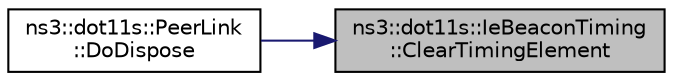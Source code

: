 digraph "ns3::dot11s::IeBeaconTiming::ClearTimingElement"
{
 // LATEX_PDF_SIZE
  edge [fontname="Helvetica",fontsize="10",labelfontname="Helvetica",labelfontsize="10"];
  node [fontname="Helvetica",fontsize="10",shape=record];
  rankdir="RL";
  Node1 [label="ns3::dot11s::IeBeaconTiming\l::ClearTimingElement",height=0.2,width=0.4,color="black", fillcolor="grey75", style="filled", fontcolor="black",tooltip="Clear timing element."];
  Node1 -> Node2 [dir="back",color="midnightblue",fontsize="10",style="solid",fontname="Helvetica"];
  Node2 [label="ns3::dot11s::PeerLink\l::DoDispose",height=0.2,width=0.4,color="black", fillcolor="white", style="filled",URL="$classns3_1_1dot11s_1_1_peer_link.html#a2633f227958c60129248053629ceb533",tooltip="Destructor implementation."];
}
